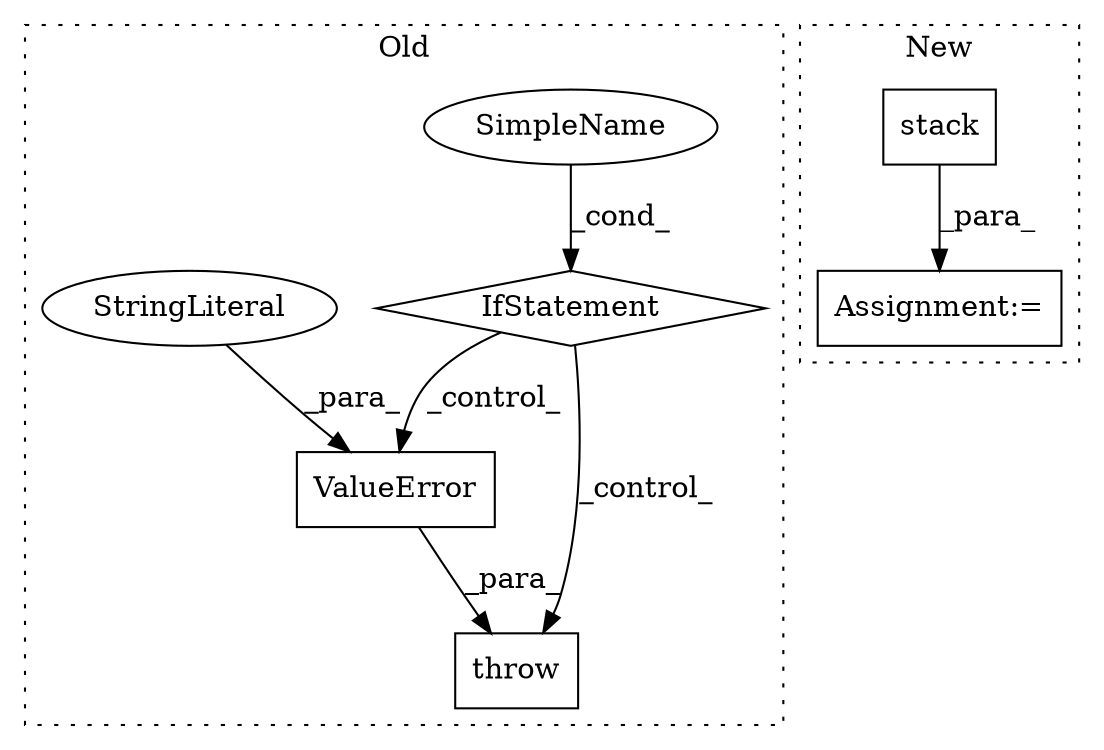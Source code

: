 digraph G {
subgraph cluster0 {
1 [label="ValueError" a="32" s="1957,2005" l="11,1" shape="box"];
3 [label="IfStatement" a="25" s="1845,1881" l="4,2" shape="diamond"];
4 [label="SimpleName" a="42" s="" l="" shape="ellipse"];
5 [label="throw" a="53" s="1951" l="6" shape="box"];
6 [label="StringLiteral" a="45" s="1968" l="37" shape="ellipse"];
label = "Old";
style="dotted";
}
subgraph cluster1 {
2 [label="stack" a="32" s="1072,1123" l="6,1" shape="box"];
7 [label="Assignment:=" a="7" s="1173,1257" l="53,2" shape="box"];
label = "New";
style="dotted";
}
1 -> 5 [label="_para_"];
2 -> 7 [label="_para_"];
3 -> 1 [label="_control_"];
3 -> 5 [label="_control_"];
4 -> 3 [label="_cond_"];
6 -> 1 [label="_para_"];
}